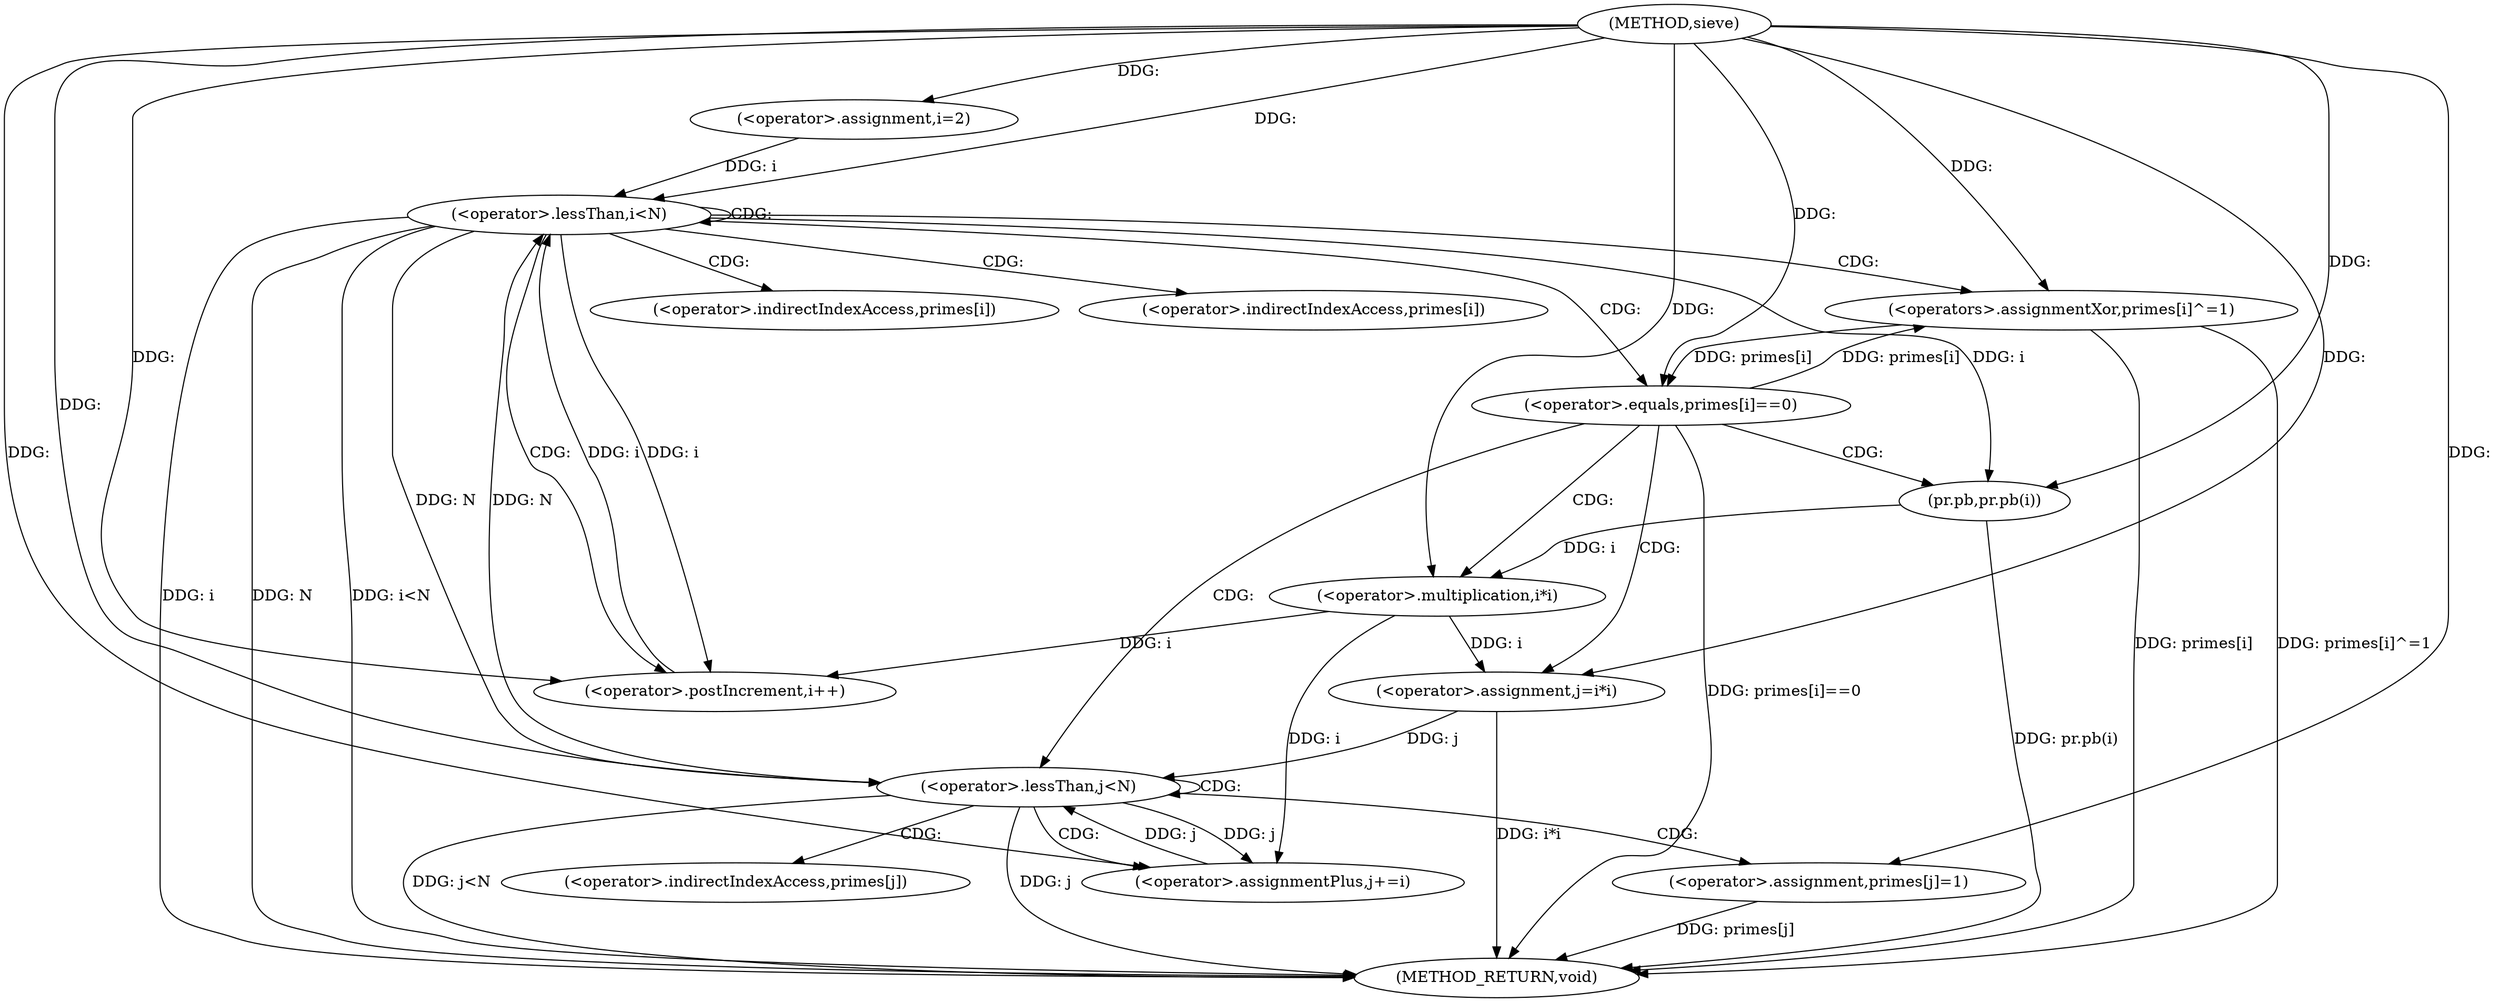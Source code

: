 digraph "sieve" {  
"1000393" [label = "(METHOD,sieve)" ]
"1000439" [label = "(METHOD_RETURN,void)" ]
"1000397" [label = "(<operator>.assignment,i=2)" ]
"1000400" [label = "(<operator>.lessThan,i<N)" ]
"1000403" [label = "(<operator>.postIncrement,i++)" ]
"1000434" [label = "(<operators>.assignmentXor,primes[i]^=1)" ]
"1000407" [label = "(<operator>.equals,primes[i]==0)" ]
"1000413" [label = "(pr.pb,pr.pb(i))" ]
"1000417" [label = "(<operator>.assignment,j=i*i)" ]
"1000422" [label = "(<operator>.lessThan,j<N)" ]
"1000425" [label = "(<operator>.assignmentPlus,j+=i)" ]
"1000429" [label = "(<operator>.assignment,primes[j]=1)" ]
"1000419" [label = "(<operator>.multiplication,i*i)" ]
"1000435" [label = "(<operator>.indirectIndexAccess,primes[i])" ]
"1000408" [label = "(<operator>.indirectIndexAccess,primes[i])" ]
"1000430" [label = "(<operator>.indirectIndexAccess,primes[j])" ]
  "1000400" -> "1000439"  [ label = "DDG: i"] 
  "1000400" -> "1000439"  [ label = "DDG: N"] 
  "1000400" -> "1000439"  [ label = "DDG: i<N"] 
  "1000407" -> "1000439"  [ label = "DDG: primes[i]==0"] 
  "1000413" -> "1000439"  [ label = "DDG: pr.pb(i)"] 
  "1000417" -> "1000439"  [ label = "DDG: i*i"] 
  "1000422" -> "1000439"  [ label = "DDG: j"] 
  "1000422" -> "1000439"  [ label = "DDG: j<N"] 
  "1000434" -> "1000439"  [ label = "DDG: primes[i]"] 
  "1000434" -> "1000439"  [ label = "DDG: primes[i]^=1"] 
  "1000429" -> "1000439"  [ label = "DDG: primes[j]"] 
  "1000393" -> "1000397"  [ label = "DDG: "] 
  "1000397" -> "1000400"  [ label = "DDG: i"] 
  "1000403" -> "1000400"  [ label = "DDG: i"] 
  "1000393" -> "1000400"  [ label = "DDG: "] 
  "1000422" -> "1000400"  [ label = "DDG: N"] 
  "1000400" -> "1000403"  [ label = "DDG: i"] 
  "1000419" -> "1000403"  [ label = "DDG: i"] 
  "1000393" -> "1000403"  [ label = "DDG: "] 
  "1000407" -> "1000434"  [ label = "DDG: primes[i]"] 
  "1000393" -> "1000434"  [ label = "DDG: "] 
  "1000434" -> "1000407"  [ label = "DDG: primes[i]"] 
  "1000393" -> "1000407"  [ label = "DDG: "] 
  "1000400" -> "1000413"  [ label = "DDG: i"] 
  "1000393" -> "1000413"  [ label = "DDG: "] 
  "1000419" -> "1000417"  [ label = "DDG: i"] 
  "1000419" -> "1000425"  [ label = "DDG: i"] 
  "1000393" -> "1000425"  [ label = "DDG: "] 
  "1000393" -> "1000417"  [ label = "DDG: "] 
  "1000417" -> "1000422"  [ label = "DDG: j"] 
  "1000425" -> "1000422"  [ label = "DDG: j"] 
  "1000393" -> "1000422"  [ label = "DDG: "] 
  "1000400" -> "1000422"  [ label = "DDG: N"] 
  "1000422" -> "1000425"  [ label = "DDG: j"] 
  "1000393" -> "1000429"  [ label = "DDG: "] 
  "1000413" -> "1000419"  [ label = "DDG: i"] 
  "1000393" -> "1000419"  [ label = "DDG: "] 
  "1000400" -> "1000435"  [ label = "CDG: "] 
  "1000400" -> "1000403"  [ label = "CDG: "] 
  "1000400" -> "1000407"  [ label = "CDG: "] 
  "1000400" -> "1000408"  [ label = "CDG: "] 
  "1000400" -> "1000434"  [ label = "CDG: "] 
  "1000400" -> "1000400"  [ label = "CDG: "] 
  "1000407" -> "1000422"  [ label = "CDG: "] 
  "1000407" -> "1000413"  [ label = "CDG: "] 
  "1000407" -> "1000419"  [ label = "CDG: "] 
  "1000407" -> "1000417"  [ label = "CDG: "] 
  "1000422" -> "1000430"  [ label = "CDG: "] 
  "1000422" -> "1000422"  [ label = "CDG: "] 
  "1000422" -> "1000429"  [ label = "CDG: "] 
  "1000422" -> "1000425"  [ label = "CDG: "] 
}
